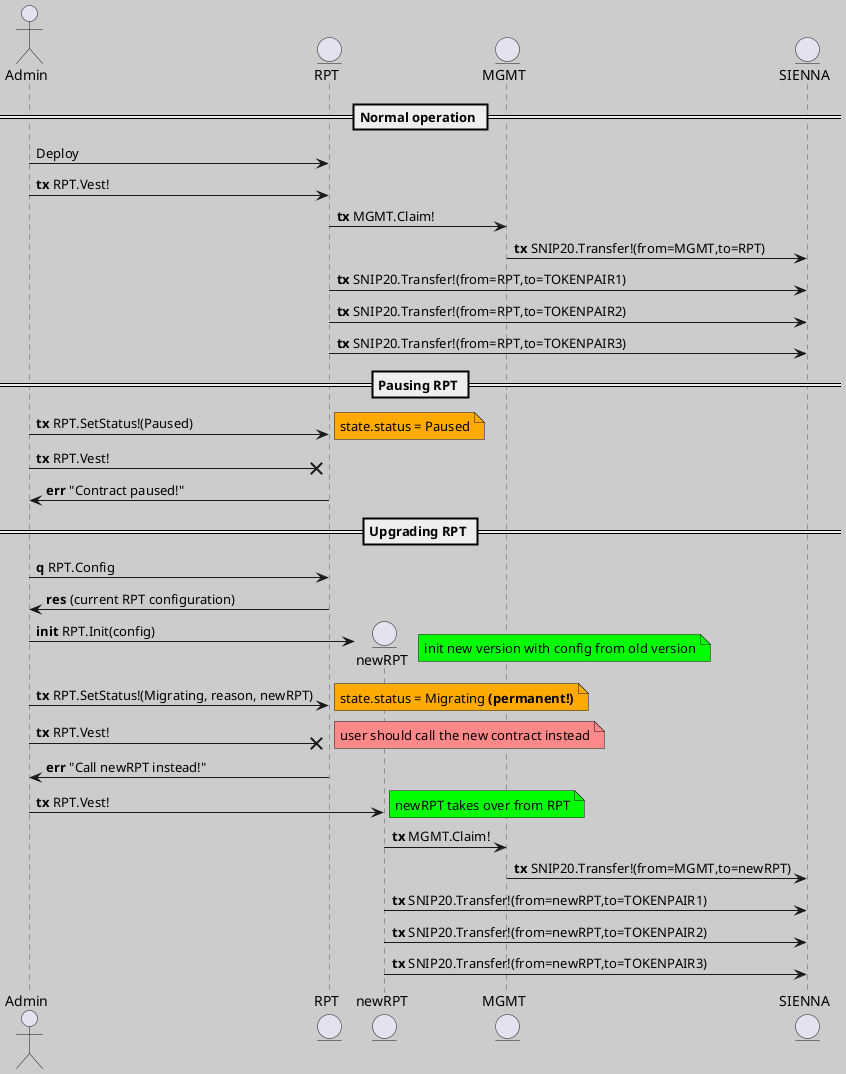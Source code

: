 @startuml
skinparam backgroundColor #ccc
skinparam sequence.LifeLineBorderColor #555
actor Admin order 0
entity RPT order 1
entity MGMT order 2
entity SIENNA order 3

== Normal operation ==
Admin -> RPT : Deploy
Admin -> RPT : **tx** RPT.Vest!
RPT -> MGMT : **tx** MGMT.Claim!
MGMT -> SIENNA : **tx** SNIP20.Transfer!(from=MGMT,to=RPT)
RPT -> SIENNA : **tx** SNIP20.Transfer!(from=RPT,to=TOKENPAIR1)
RPT -> SIENNA : **tx** SNIP20.Transfer!(from=RPT,to=TOKENPAIR2)
RPT -> SIENNA : **tx** SNIP20.Transfer!(from=RPT,to=TOKENPAIR3)

== Pausing RPT ==
Admin -> RPT : **tx** RPT.SetStatus!(Paused)
note right #ffaa00: state.status = Paused
Admin -x RPT : **tx** RPT.Vest!
RPT -> Admin : **err** "Contract paused!"

== Upgrading RPT ==
Admin -> RPT : **q** RPT.Config
RPT -> Admin : **res** (current RPT configuration)
create entity newRPT order 1
Admin -> newRPT : **init** RPT.Init(config)
note right #00ff00: init new version with config from old version
Admin -> RPT : **tx** RPT.SetStatus!(Migrating, reason, newRPT)
note right #ffaa00: state.status = Migrating **(permanent!)**
Admin -x RPT : **tx** RPT.Vest!
note right #ff8888: user should call the new contract instead
RPT -> Admin : **err** "Call newRPT instead!"
Admin -> newRPT : **tx** RPT.Vest!
note right #00ff00: newRPT takes over from RPT
newRPT -> MGMT : **tx** MGMT.Claim!
MGMT -> SIENNA : **tx** SNIP20.Transfer!(from=MGMT,to=newRPT)
newRPT -> SIENNA : **tx** SNIP20.Transfer!(from=newRPT,to=TOKENPAIR1)
newRPT -> SIENNA : **tx** SNIP20.Transfer!(from=newRPT,to=TOKENPAIR2)
newRPT -> SIENNA : **tx** SNIP20.Transfer!(from=newRPT,to=TOKENPAIR3)

@enduml
